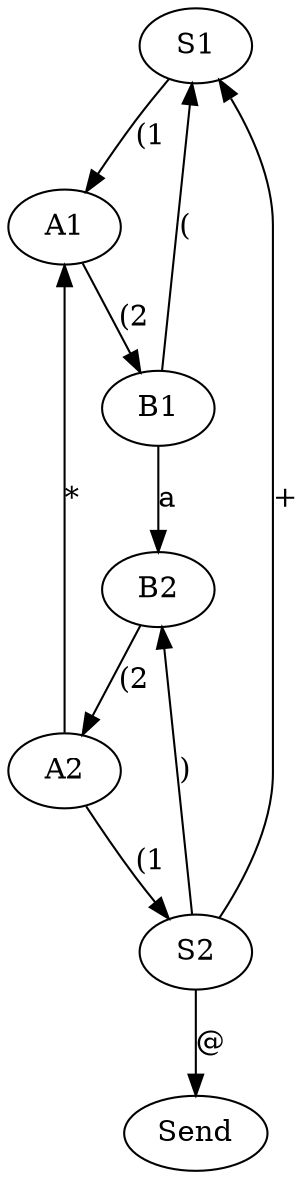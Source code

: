 digraph {
   S1 [label = "S1"];
   S2 [label = "S2"];
   Send [label = "Send"];
   A1 [label = "A1"];
   A2 [label = "A2"];
   B1 [label = "B1"];
   B2 [label = "B2"];
   S1 -> A1 [label = "(1"];
   A1 -> B1 [label = "(2"];
   B1 -> B2 [label = "a"];
   B1 -> S1 [label = "("];
   B2 -> A2 [label = "(2"];
   A2 -> A1 [label = "*"];
   A2 -> S2 [label = "(1"];
   S2 -> B2 [label = ")"];
   S2 -> S1 [label = "+"];
   S2 -> Send [label = "@"];
 }
